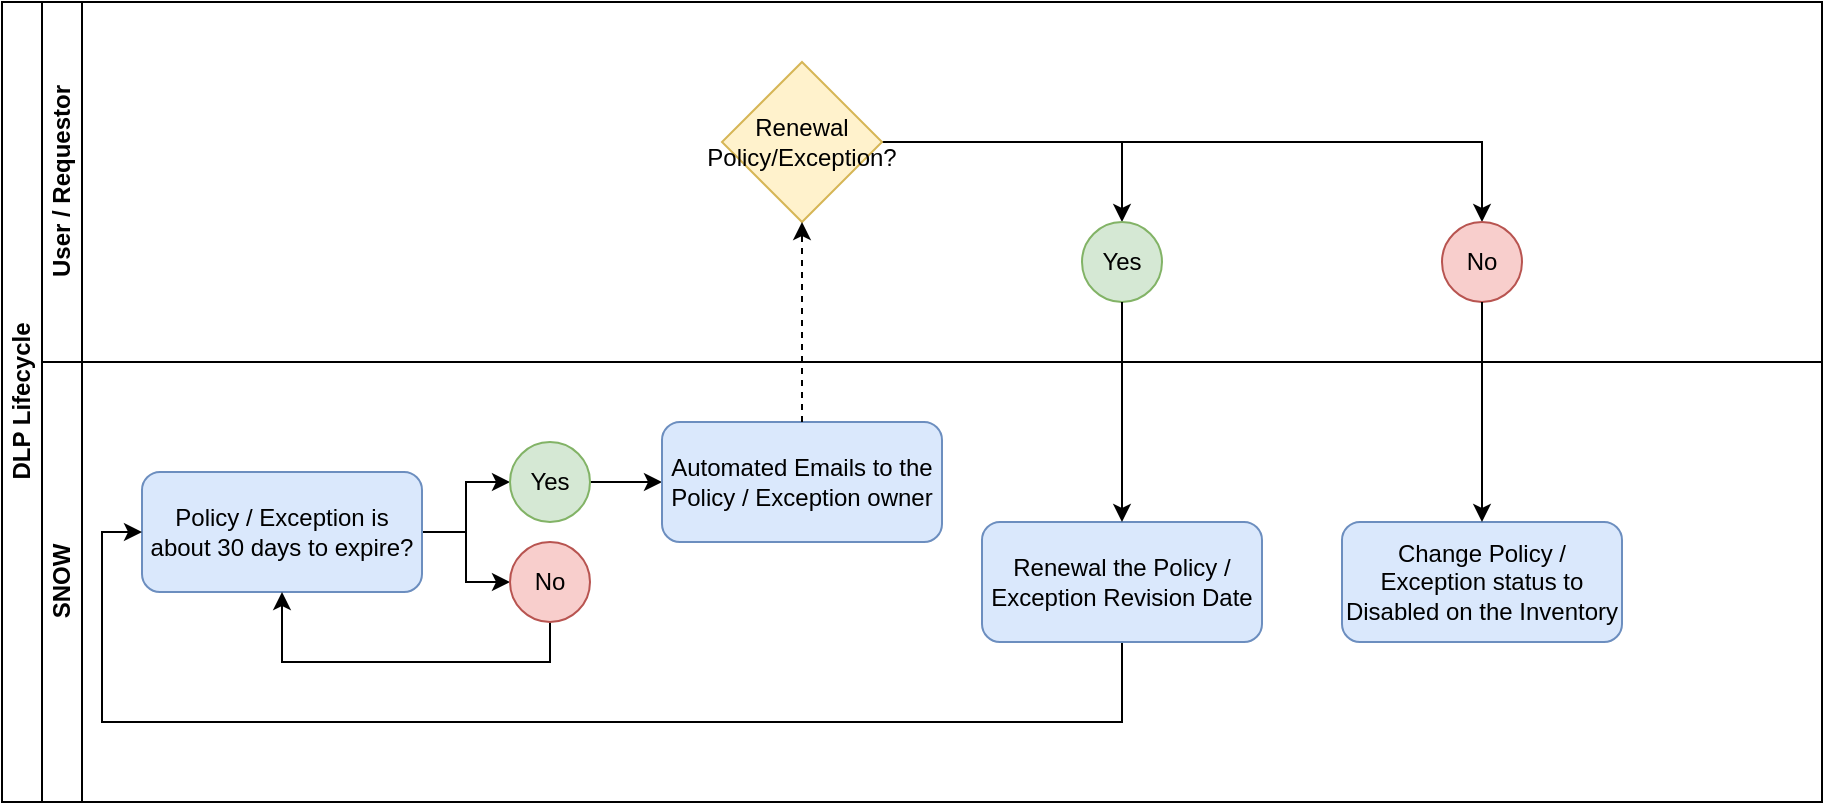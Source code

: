 <mxfile version="14.1.9" type="github"><diagram id="prtHgNgQTEPvFCAcTncT" name="Page-1"><mxGraphModel dx="868" dy="494" grid="1" gridSize="10" guides="1" tooltips="1" connect="1" arrows="1" fold="1" page="1" pageScale="1" pageWidth="827" pageHeight="1169" math="0" shadow="0"><root><mxCell id="0"/><mxCell id="1" parent="0"/><mxCell id="dNxyNK7c78bLwvsdeMH5-19" value="DLP Lifecycle" style="swimlane;html=1;childLayout=stackLayout;resizeParent=1;resizeParentMax=0;horizontal=0;startSize=20;horizontalStack=0;" parent="1" vertex="1"><mxGeometry x="120" y="120" width="910" height="400" as="geometry"/></mxCell><mxCell id="dNxyNK7c78bLwvsdeMH5-20" value="User / Requestor" style="swimlane;html=1;startSize=20;horizontal=0;" parent="dNxyNK7c78bLwvsdeMH5-19" vertex="1"><mxGeometry x="20" width="890" height="180" as="geometry"/></mxCell><mxCell id="C3P9gMJUHR_SiDvHQ9y6-16" style="edgeStyle=orthogonalEdgeStyle;rounded=0;orthogonalLoop=1;jettySize=auto;html=1;entryX=0.5;entryY=0;entryDx=0;entryDy=0;" edge="1" parent="dNxyNK7c78bLwvsdeMH5-20" source="C3P9gMJUHR_SiDvHQ9y6-12" target="C3P9gMJUHR_SiDvHQ9y6-14"><mxGeometry relative="1" as="geometry"/></mxCell><mxCell id="C3P9gMJUHR_SiDvHQ9y6-17" style="edgeStyle=orthogonalEdgeStyle;rounded=0;orthogonalLoop=1;jettySize=auto;html=1;entryX=0.5;entryY=0;entryDx=0;entryDy=0;" edge="1" parent="dNxyNK7c78bLwvsdeMH5-20" source="C3P9gMJUHR_SiDvHQ9y6-12" target="C3P9gMJUHR_SiDvHQ9y6-15"><mxGeometry relative="1" as="geometry"/></mxCell><mxCell id="C3P9gMJUHR_SiDvHQ9y6-12" value="Renewal Policy/Exception?" style="rhombus;whiteSpace=wrap;html=1;fillColor=#fff2cc;strokeColor=#d6b656;" vertex="1" parent="dNxyNK7c78bLwvsdeMH5-20"><mxGeometry x="340" y="30" width="80" height="80" as="geometry"/></mxCell><mxCell id="C3P9gMJUHR_SiDvHQ9y6-14" value="Yes" style="ellipse;whiteSpace=wrap;html=1;aspect=fixed;fillColor=#d5e8d4;strokeColor=#82b366;" vertex="1" parent="dNxyNK7c78bLwvsdeMH5-20"><mxGeometry x="520" y="110" width="40" height="40" as="geometry"/></mxCell><mxCell id="C3P9gMJUHR_SiDvHQ9y6-15" value="No" style="ellipse;whiteSpace=wrap;html=1;aspect=fixed;fillColor=#f8cecc;strokeColor=#b85450;" vertex="1" parent="dNxyNK7c78bLwvsdeMH5-20"><mxGeometry x="700" y="110" width="40" height="40" as="geometry"/></mxCell><mxCell id="dNxyNK7c78bLwvsdeMH5-21" value="SNOW" style="swimlane;html=1;startSize=20;horizontal=0;" parent="dNxyNK7c78bLwvsdeMH5-19" vertex="1"><mxGeometry x="20" y="180" width="890" height="220" as="geometry"/></mxCell><mxCell id="C3P9gMJUHR_SiDvHQ9y6-7" style="edgeStyle=orthogonalEdgeStyle;rounded=0;orthogonalLoop=1;jettySize=auto;html=1;entryX=0;entryY=0.5;entryDx=0;entryDy=0;" edge="1" parent="dNxyNK7c78bLwvsdeMH5-21" source="C3P9gMJUHR_SiDvHQ9y6-2" target="C3P9gMJUHR_SiDvHQ9y6-3"><mxGeometry relative="1" as="geometry"/></mxCell><mxCell id="C3P9gMJUHR_SiDvHQ9y6-8" style="edgeStyle=orthogonalEdgeStyle;rounded=0;orthogonalLoop=1;jettySize=auto;html=1;entryX=0;entryY=0.5;entryDx=0;entryDy=0;" edge="1" parent="dNxyNK7c78bLwvsdeMH5-21" source="C3P9gMJUHR_SiDvHQ9y6-2" target="C3P9gMJUHR_SiDvHQ9y6-6"><mxGeometry relative="1" as="geometry"/></mxCell><mxCell id="C3P9gMJUHR_SiDvHQ9y6-2" value="Policy / Exception is about 30 days to expire?" style="rounded=1;whiteSpace=wrap;html=1;fillColor=#dae8fc;strokeColor=#6c8ebf;" vertex="1" parent="dNxyNK7c78bLwvsdeMH5-21"><mxGeometry x="50" y="55" width="140" height="60" as="geometry"/></mxCell><mxCell id="C3P9gMJUHR_SiDvHQ9y6-11" style="edgeStyle=orthogonalEdgeStyle;rounded=0;orthogonalLoop=1;jettySize=auto;html=1;entryX=0;entryY=0.5;entryDx=0;entryDy=0;" edge="1" parent="dNxyNK7c78bLwvsdeMH5-21" source="C3P9gMJUHR_SiDvHQ9y6-3" target="C3P9gMJUHR_SiDvHQ9y6-10"><mxGeometry relative="1" as="geometry"/></mxCell><mxCell id="C3P9gMJUHR_SiDvHQ9y6-3" value="Yes" style="ellipse;whiteSpace=wrap;html=1;aspect=fixed;fillColor=#d5e8d4;strokeColor=#82b366;" vertex="1" parent="dNxyNK7c78bLwvsdeMH5-21"><mxGeometry x="234" y="40" width="40" height="40" as="geometry"/></mxCell><mxCell id="C3P9gMJUHR_SiDvHQ9y6-9" style="edgeStyle=orthogonalEdgeStyle;rounded=0;orthogonalLoop=1;jettySize=auto;html=1;entryX=0.5;entryY=1;entryDx=0;entryDy=0;" edge="1" parent="dNxyNK7c78bLwvsdeMH5-21" source="C3P9gMJUHR_SiDvHQ9y6-6" target="C3P9gMJUHR_SiDvHQ9y6-2"><mxGeometry relative="1" as="geometry"><Array as="points"><mxPoint x="254" y="150"/><mxPoint x="120" y="150"/></Array></mxGeometry></mxCell><mxCell id="C3P9gMJUHR_SiDvHQ9y6-6" value="No" style="ellipse;whiteSpace=wrap;html=1;aspect=fixed;fillColor=#f8cecc;strokeColor=#b85450;" vertex="1" parent="dNxyNK7c78bLwvsdeMH5-21"><mxGeometry x="234" y="90" width="40" height="40" as="geometry"/></mxCell><mxCell id="C3P9gMJUHR_SiDvHQ9y6-10" value="Automated Emails to the Policy / Exception owner" style="rounded=1;whiteSpace=wrap;html=1;fillColor=#dae8fc;strokeColor=#6c8ebf;" vertex="1" parent="dNxyNK7c78bLwvsdeMH5-21"><mxGeometry x="310" y="30" width="140" height="60" as="geometry"/></mxCell><mxCell id="C3P9gMJUHR_SiDvHQ9y6-20" style="edgeStyle=orthogonalEdgeStyle;rounded=0;orthogonalLoop=1;jettySize=auto;html=1;entryX=0;entryY=0.5;entryDx=0;entryDy=0;" edge="1" parent="dNxyNK7c78bLwvsdeMH5-21" source="C3P9gMJUHR_SiDvHQ9y6-18" target="C3P9gMJUHR_SiDvHQ9y6-2"><mxGeometry relative="1" as="geometry"><Array as="points"><mxPoint x="540" y="180"/><mxPoint x="30" y="180"/><mxPoint x="30" y="85"/></Array></mxGeometry></mxCell><mxCell id="C3P9gMJUHR_SiDvHQ9y6-18" value="Renewal the Policy / Exception Revision Date" style="rounded=1;whiteSpace=wrap;html=1;fillColor=#dae8fc;strokeColor=#6c8ebf;" vertex="1" parent="dNxyNK7c78bLwvsdeMH5-21"><mxGeometry x="470" y="80" width="140" height="60" as="geometry"/></mxCell><mxCell id="C3P9gMJUHR_SiDvHQ9y6-21" value="Change Policy / Exception status to Disabled on the Inventory" style="rounded=1;whiteSpace=wrap;html=1;fillColor=#dae8fc;strokeColor=#6c8ebf;" vertex="1" parent="dNxyNK7c78bLwvsdeMH5-21"><mxGeometry x="650" y="80" width="140" height="60" as="geometry"/></mxCell><mxCell id="C3P9gMJUHR_SiDvHQ9y6-13" style="edgeStyle=orthogonalEdgeStyle;rounded=0;orthogonalLoop=1;jettySize=auto;html=1;entryX=0.5;entryY=1;entryDx=0;entryDy=0;dashed=1;" edge="1" parent="dNxyNK7c78bLwvsdeMH5-19" source="C3P9gMJUHR_SiDvHQ9y6-10" target="C3P9gMJUHR_SiDvHQ9y6-12"><mxGeometry relative="1" as="geometry"/></mxCell><mxCell id="C3P9gMJUHR_SiDvHQ9y6-19" style="edgeStyle=orthogonalEdgeStyle;rounded=0;orthogonalLoop=1;jettySize=auto;html=1;entryX=0.5;entryY=0;entryDx=0;entryDy=0;" edge="1" parent="dNxyNK7c78bLwvsdeMH5-19" source="C3P9gMJUHR_SiDvHQ9y6-14" target="C3P9gMJUHR_SiDvHQ9y6-18"><mxGeometry relative="1" as="geometry"/></mxCell><mxCell id="C3P9gMJUHR_SiDvHQ9y6-22" style="edgeStyle=orthogonalEdgeStyle;rounded=0;orthogonalLoop=1;jettySize=auto;html=1;entryX=0.5;entryY=0;entryDx=0;entryDy=0;" edge="1" parent="dNxyNK7c78bLwvsdeMH5-19" source="C3P9gMJUHR_SiDvHQ9y6-15" target="C3P9gMJUHR_SiDvHQ9y6-21"><mxGeometry relative="1" as="geometry"/></mxCell></root></mxGraphModel></diagram></mxfile>